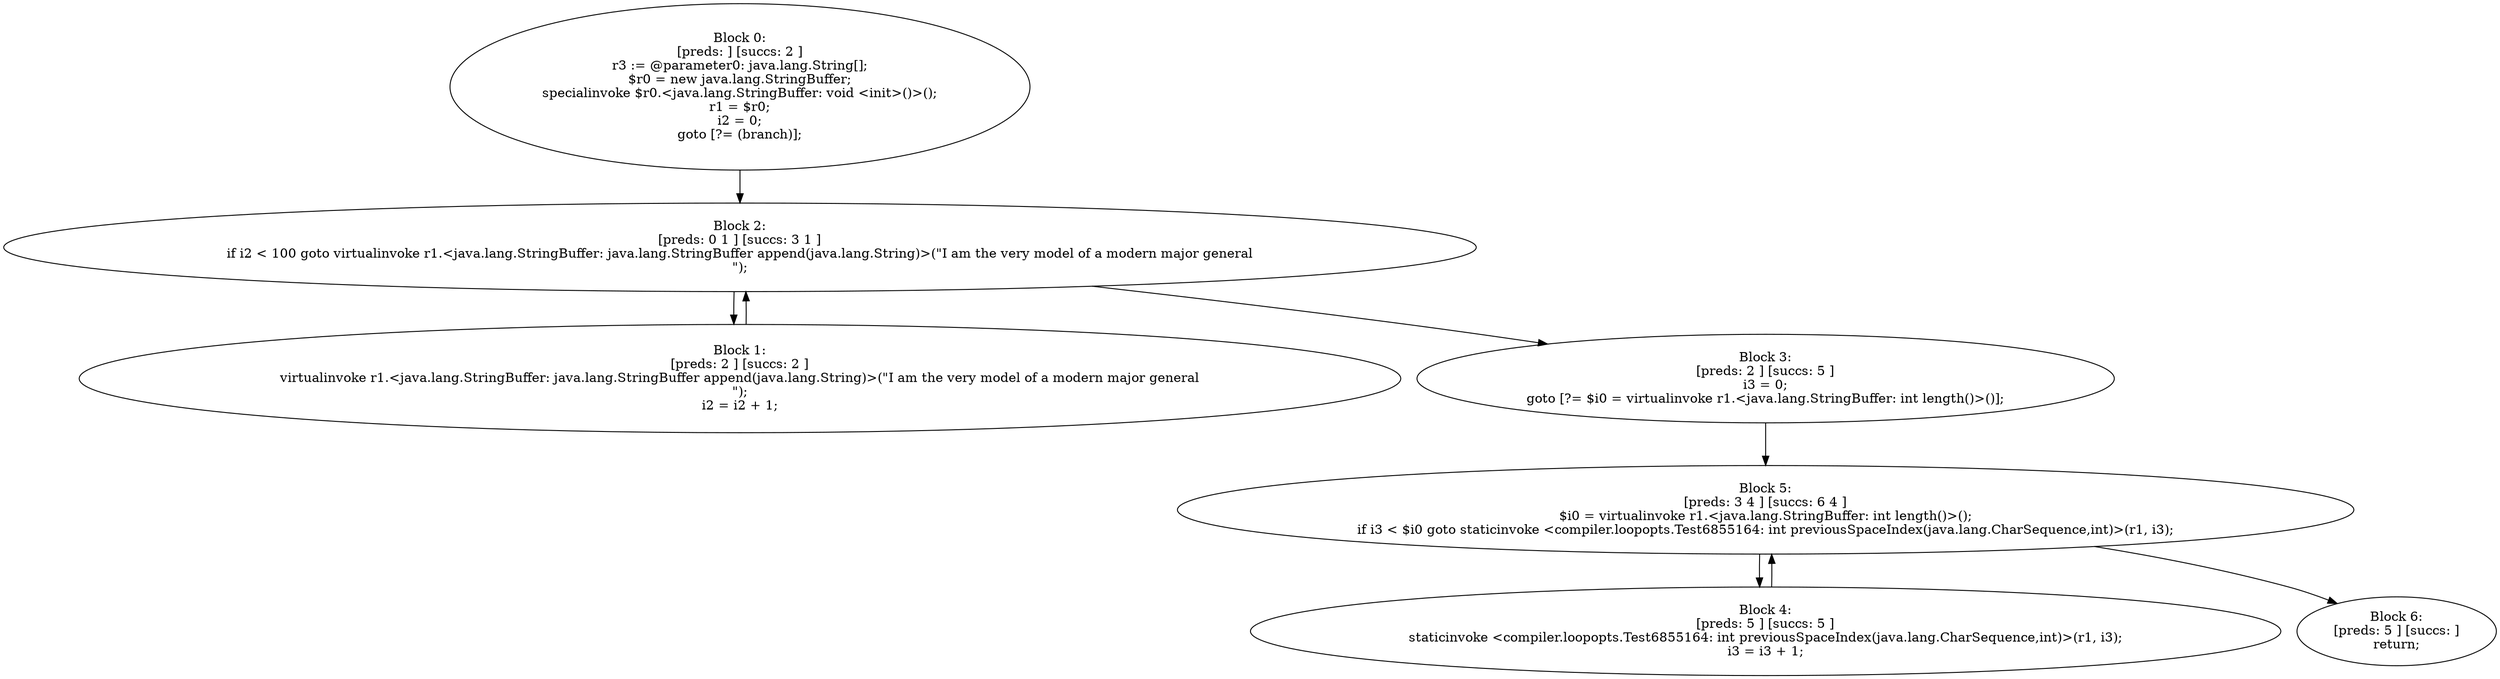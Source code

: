 digraph "unitGraph" {
    "Block 0:
[preds: ] [succs: 2 ]
r3 := @parameter0: java.lang.String[];
$r0 = new java.lang.StringBuffer;
specialinvoke $r0.<java.lang.StringBuffer: void <init>()>();
r1 = $r0;
i2 = 0;
goto [?= (branch)];
"
    "Block 1:
[preds: 2 ] [succs: 2 ]
virtualinvoke r1.<java.lang.StringBuffer: java.lang.StringBuffer append(java.lang.String)>(\"I am the very model of a modern major general\n\");
i2 = i2 + 1;
"
    "Block 2:
[preds: 0 1 ] [succs: 3 1 ]
if i2 < 100 goto virtualinvoke r1.<java.lang.StringBuffer: java.lang.StringBuffer append(java.lang.String)>(\"I am the very model of a modern major general\n\");
"
    "Block 3:
[preds: 2 ] [succs: 5 ]
i3 = 0;
goto [?= $i0 = virtualinvoke r1.<java.lang.StringBuffer: int length()>()];
"
    "Block 4:
[preds: 5 ] [succs: 5 ]
staticinvoke <compiler.loopopts.Test6855164: int previousSpaceIndex(java.lang.CharSequence,int)>(r1, i3);
i3 = i3 + 1;
"
    "Block 5:
[preds: 3 4 ] [succs: 6 4 ]
$i0 = virtualinvoke r1.<java.lang.StringBuffer: int length()>();
if i3 < $i0 goto staticinvoke <compiler.loopopts.Test6855164: int previousSpaceIndex(java.lang.CharSequence,int)>(r1, i3);
"
    "Block 6:
[preds: 5 ] [succs: ]
return;
"
    "Block 0:
[preds: ] [succs: 2 ]
r3 := @parameter0: java.lang.String[];
$r0 = new java.lang.StringBuffer;
specialinvoke $r0.<java.lang.StringBuffer: void <init>()>();
r1 = $r0;
i2 = 0;
goto [?= (branch)];
"->"Block 2:
[preds: 0 1 ] [succs: 3 1 ]
if i2 < 100 goto virtualinvoke r1.<java.lang.StringBuffer: java.lang.StringBuffer append(java.lang.String)>(\"I am the very model of a modern major general\n\");
";
    "Block 1:
[preds: 2 ] [succs: 2 ]
virtualinvoke r1.<java.lang.StringBuffer: java.lang.StringBuffer append(java.lang.String)>(\"I am the very model of a modern major general\n\");
i2 = i2 + 1;
"->"Block 2:
[preds: 0 1 ] [succs: 3 1 ]
if i2 < 100 goto virtualinvoke r1.<java.lang.StringBuffer: java.lang.StringBuffer append(java.lang.String)>(\"I am the very model of a modern major general\n\");
";
    "Block 2:
[preds: 0 1 ] [succs: 3 1 ]
if i2 < 100 goto virtualinvoke r1.<java.lang.StringBuffer: java.lang.StringBuffer append(java.lang.String)>(\"I am the very model of a modern major general\n\");
"->"Block 3:
[preds: 2 ] [succs: 5 ]
i3 = 0;
goto [?= $i0 = virtualinvoke r1.<java.lang.StringBuffer: int length()>()];
";
    "Block 2:
[preds: 0 1 ] [succs: 3 1 ]
if i2 < 100 goto virtualinvoke r1.<java.lang.StringBuffer: java.lang.StringBuffer append(java.lang.String)>(\"I am the very model of a modern major general\n\");
"->"Block 1:
[preds: 2 ] [succs: 2 ]
virtualinvoke r1.<java.lang.StringBuffer: java.lang.StringBuffer append(java.lang.String)>(\"I am the very model of a modern major general\n\");
i2 = i2 + 1;
";
    "Block 3:
[preds: 2 ] [succs: 5 ]
i3 = 0;
goto [?= $i0 = virtualinvoke r1.<java.lang.StringBuffer: int length()>()];
"->"Block 5:
[preds: 3 4 ] [succs: 6 4 ]
$i0 = virtualinvoke r1.<java.lang.StringBuffer: int length()>();
if i3 < $i0 goto staticinvoke <compiler.loopopts.Test6855164: int previousSpaceIndex(java.lang.CharSequence,int)>(r1, i3);
";
    "Block 4:
[preds: 5 ] [succs: 5 ]
staticinvoke <compiler.loopopts.Test6855164: int previousSpaceIndex(java.lang.CharSequence,int)>(r1, i3);
i3 = i3 + 1;
"->"Block 5:
[preds: 3 4 ] [succs: 6 4 ]
$i0 = virtualinvoke r1.<java.lang.StringBuffer: int length()>();
if i3 < $i0 goto staticinvoke <compiler.loopopts.Test6855164: int previousSpaceIndex(java.lang.CharSequence,int)>(r1, i3);
";
    "Block 5:
[preds: 3 4 ] [succs: 6 4 ]
$i0 = virtualinvoke r1.<java.lang.StringBuffer: int length()>();
if i3 < $i0 goto staticinvoke <compiler.loopopts.Test6855164: int previousSpaceIndex(java.lang.CharSequence,int)>(r1, i3);
"->"Block 6:
[preds: 5 ] [succs: ]
return;
";
    "Block 5:
[preds: 3 4 ] [succs: 6 4 ]
$i0 = virtualinvoke r1.<java.lang.StringBuffer: int length()>();
if i3 < $i0 goto staticinvoke <compiler.loopopts.Test6855164: int previousSpaceIndex(java.lang.CharSequence,int)>(r1, i3);
"->"Block 4:
[preds: 5 ] [succs: 5 ]
staticinvoke <compiler.loopopts.Test6855164: int previousSpaceIndex(java.lang.CharSequence,int)>(r1, i3);
i3 = i3 + 1;
";
}
